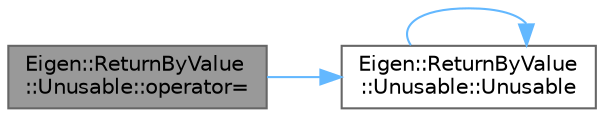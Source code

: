 digraph "Eigen::ReturnByValue::Unusable::operator="
{
 // LATEX_PDF_SIZE
  bgcolor="transparent";
  edge [fontname=Helvetica,fontsize=10,labelfontname=Helvetica,labelfontsize=10];
  node [fontname=Helvetica,fontsize=10,shape=box,height=0.2,width=0.4];
  rankdir="LR";
  Node1 [id="Node000001",label="Eigen::ReturnByValue\l::Unusable::operator=",height=0.2,width=0.4,color="gray40", fillcolor="grey60", style="filled", fontcolor="black",tooltip=" "];
  Node1 -> Node2 [id="edge1_Node000001_Node000002",color="steelblue1",style="solid",tooltip=" "];
  Node2 [id="Node000002",label="Eigen::ReturnByValue\l::Unusable::Unusable",height=0.2,width=0.4,color="grey40", fillcolor="white", style="filled",URL="$class_eigen_1_1_return_by_value_1_1_unusable.html#a79904b1a3022e423ddaa9b98c3d06348",tooltip=" "];
  Node2 -> Node2 [id="edge2_Node000002_Node000002",color="steelblue1",style="solid",tooltip=" "];
}
